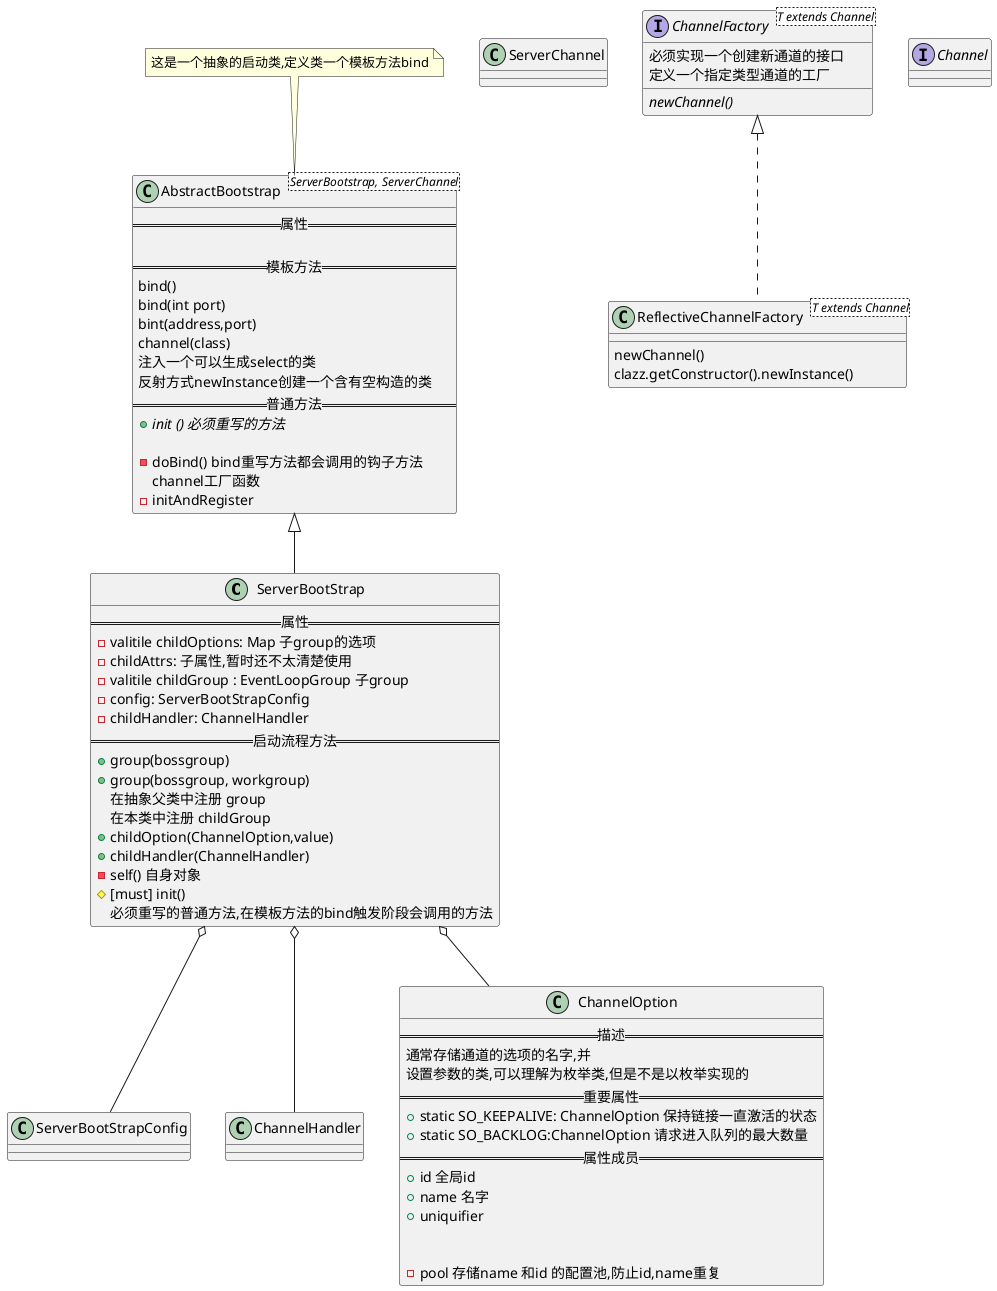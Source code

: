@startuml

class ServerBootStrap{
==属性==
    - {field} valitile childOptions: Map 子group的选项
    - childAttrs: 子属性,暂时还不太清楚使用
    - {field} valitile childGroup : EventLoopGroup 子group
    - {field} config: ServerBootStrapConfig
    - {field} childHandler: ChannelHandler
==启动流程方法 ==
    + group(bossgroup)
    + group(bossgroup, workgroup)
            在抽象父类中注册 group
            在本类中注册 childGroup
    + childOption(ChannelOption,value)
    + childHandler(ChannelHandler)
    - self() 自身对象
    # [must] init()
        必须重写的普通方法,在模板方法的bind触发阶段会调用的方法
}

class ServerBootStrapConfig{

}
class ChannelHandler{
}
class ChannelOption{
    ==描述==
    通常存储通道的选项的名字,并
    设置参数的类,可以理解为枚举类,但是不是以枚举实现的
    ==重要属性==
    + static SO_KEEPALIVE: ChannelOption 保持链接一直激活的状态
    + static SO_BACKLOG:ChannelOption 请求进入队列的最大数量
    == 属性成员 ==
    + id 全局id
    + name 名字
    + uniquifier


    - pool 存储name 和id 的配置池,防止id,name重复
}

ServerBootStrap o-- ServerBootStrapConfig
ServerBootStrap o-- ChannelHandler
ServerBootStrap o-- ChannelOption
class ServerChannel {

}


class AbstractBootstrap<ServerBootstrap, ServerChannel>{
    == 属性 ==

    ==模板方法==
    bind()
    bind(int port)
    bint(address,port)
    channel(class)
        注入一个可以生成select的类
        反射方式newInstance创建一个含有空构造的类
    == 普通方法==
    + {abstract} init () 必须重写的方法

    - doBind() bind重写方法都会调用的钩子方法
        channel工厂函数
    - initAndRegister
}

interface ChannelFactory <T extends Channel>{
    {abstract} newChannel()
    必须实现一个创建新通道的接口
    定义一个指定类型通道的工厂
}

class ReflectiveChannelFactory <T extends Channel>{
    newChannel()
        clazz.getConstructor().newInstance()
}

interface Channel{
}


ChannelFactory <|.. ReflectiveChannelFactory
note top of AbstractBootstrap:  这是一个抽象的启动类,定义类一个模板方法bind
AbstractBootstrap <|-- ServerBootStrap
@enduml